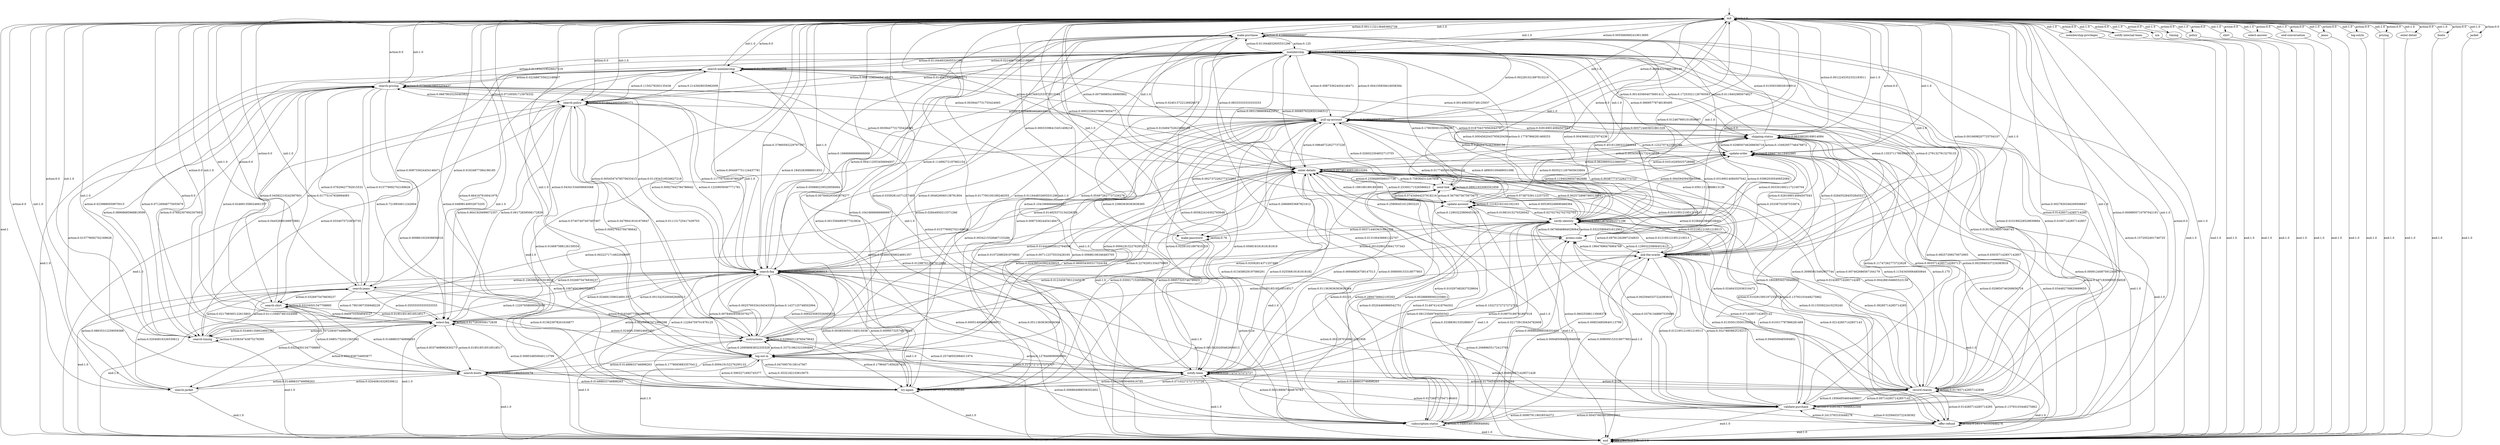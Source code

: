 digraph learned_mdp {
s0 [label="init"];
s1 [label="make-purchase"];
s2 [label="search-pricing"];
s3 [label="membership"];
s4 [label="search-boots"];
s5 [label="membership-privileges"];
s6 [label="try-again"];
s7 [label="record-reason"];
s8 [label="notify-team"];
s9 [label="log-out-in"];
s10 [label="offer-refund"];
s11 [label="update-account"];
s12 [label="subscription-status"];
s13 [label="notify-internal-team"];
s14 [label="n/a"];
s15 [label="search-timing"];
s16 [label="validate-purchase"];
s17 [label="timing"];
s18 [label="policy"];
s19 [label="search-jacket"];
s20 [label="select-faq"];
s21 [label="search-faq"];
s22 [label="shirt"];
s23 [label="verify-identity"];
s24 [label="instructions"];
s25 [label="select-answer"];
s26 [label="enter-details"];
s27 [label="ask-the-oracle"];
s28 [label="end-conversation"];
s29 [label="jeans"];
s30 [label="log-out/in"];
s31 [label="make-password"];
s32 [label="update-order"];
s33 [label="search-shirt"];
s34 [label="promo-code"];
s35 [label="pricing"];
s36 [label="send-link"];
s37 [label="enter-detail"];
s38 [label="shipping-status"];
s39 [label="search-jeans"];
s40 [label="pull-up-account"];
s41 [label="boots"];
s42 [label="search-policy"];
s43 [label="jacket"];
s44 [label="search-membership"];
s45 [label="end"];
s0 -> s0  [label="init:1.0"];
s0 -> s1  [label="action:0.0011132138483802739"];
s0 -> s2  [label="action:0.0"];
s0 -> s3  [label="action:0.0055660692419013695"];
s0 -> s4  [label="action:0.0"];
s0 -> s5  [label="action:0.0"];
s0 -> s6  [label="action:0.04898140932873205"];
s0 -> s7  [label="action:0.0027830346209506847"];
s0 -> s8  [label="action:0.017700100189246355"];
s0 -> s9  [label="action:0.04341534008683068"];
s0 -> s10  [label="action:0.0"];
s0 -> s11  [label="action:0.00022264276967605477"];
s0 -> s12  [label="action:0.0015584993877323834"];
s0 -> s13  [label="action:0.0"];
s0 -> s14  [label="action:0.0"];
s0 -> s15  [label="action:0.0"];
s0 -> s16  [label="action:0.0008905710787042191"];
s0 -> s17  [label="action:0.0"];
s0 -> s18  [label="action:0.0"];
s0 -> s19  [label="action:0.0"];
s0 -> s20  [label="action:0.0"];
s0 -> s21  [label="action:0.37960592229767337"];
s0 -> s22  [label="action:0.0"];
s0 -> s23  [label="action:0.012467995101859067"];
s0 -> s24  [label="action:0.0054547478570633415"];
s0 -> s25  [label="action:0.0"];
s0 -> s26  [label="action:0.007569854168985862"];
s0 -> s27  [label="action:0.0016698207725704107"];
s0 -> s28  [label="action:0.0"];
s0 -> s29  [label="action:0.0"];
s0 -> s30  [label="action:0.0"];
s0 -> s31  [label="action:0.00033396415451408216"];
s0 -> s32  [label="action:0.0"];
s0 -> s33  [label="action:0.0"];
s0 -> s34  [label="action:0.0"];
s0 -> s35  [label="action:0.0"];
s0 -> s36  [label="action:0.0"];
s0 -> s37  [label="action:0.0"];
s0 -> s38  [label="action:0.0012245352332183011"];
s0 -> s39  [label="action:0.0"];
s0 -> s40  [label="action:0.46944227986196146"];
s0 -> s41  [label="action:0.0"];
s0 -> s42  [label="action:0.0"];
s0 -> s43  [label="action:0.0"];
s0 -> s44  [label="action:0.0"];
s0 -> s45  [label="end:1"];
s1 -> s0  [label="init:1.0"];
s1 -> s1  [label="action:0.4166666666666667"];
s1 -> s3  [label="action:0.125"];
s1 -> s6  [label="action:0.10416666666666667"];
s1 -> s8  [label="action:0.10416666666666667"];
s1 -> s21  [label="action:0.16666666666666666"];
s1 -> s26  [label="action:0.08333333333333333"];
s1 -> s45 [label="end:1.0"];
s2 -> s0  [label="init:1.0"];
s2 -> s2  [label="action:0.023668639053254437"];
s2 -> s3  [label="action:0.011834319526627219"];
s2 -> s6  [label="action:0.009861932938856016"];
s2 -> s8  [label="action:0.015779092702169626"];
s2 -> s15  [label="action:0.07692307692307693"];
s2 -> s19  [label="action:0.015779092702169626"];
s2 -> s20  [label="action:0.7218934911242604"];
s2 -> s21  [label="action:0.011834319526627219"];
s2 -> s26  [label="action:0.0039447731755424065"];
s2 -> s33  [label="action:0.01775147928994083"];
s2 -> s39  [label="action:0.015779092702169626"];
s2 -> s40  [label="action:0.0039447731755424065"];
s2 -> s42  [label="action:0.07100591715976332"];
s2 -> s45 [label="end:1.0"];
s3 -> s0  [label="init:1.0"];
s3 -> s1  [label="action:0.011644832605531296"];
s3 -> s3  [label="action:0.026200873362445413"];
s3 -> s6  [label="action:0.008733624454148471"];
s3 -> s7  [label="action:0.010189228529839884"];
s3 -> s8  [label="action:0.005822416302765648"];
s3 -> s10  [label="action:0.1572052401746725"];
s3 -> s11  [label="action:0.17903930131004367"];
s3 -> s12  [label="action:0.013100436681222707"];
s3 -> s21  [label="action:0.11499272197962154"];
s3 -> s23  [label="action:0.004366812227074236"];
s3 -> s24  [label="action:0.011644832605531296"];
s3 -> s26  [label="action:0.09315866084425037"];
s3 -> s27  [label="action:0.13537117903930132"];
s3 -> s32  [label="action:0.06695778748180495"];
s3 -> s34  [label="action:0.1222707423580786"];
s3 -> s38  [label="action:0.001455604075691412"];
s3 -> s39  [label="action:0.008733624454148471"];
s3 -> s40  [label="action:0.008733624454148471"];
s3 -> s42  [label="action:0.008733624454148471"];
s3 -> s44  [label="action:0.011644832605531296"];
s3 -> s45 [label="end:1.0"];
s4 -> s0  [label="init:1.0"];
s4 -> s4  [label="action:0.019851116625310174"];
s4 -> s6  [label="action:0.01488833746898263"];
s4 -> s7  [label="action:0.01488833746898263"];
s4 -> s9  [label="action:0.01488833746898263"];
s4 -> s10  [label="action:0.017369727047146403"];
s4 -> s19  [label="action:0.01488833746898263"];
s4 -> s20  [label="action:0.8337468982630273"];
s4 -> s21  [label="action:0.05459057071960298"];
s4 -> s33  [label="action:0.01488833746898263"];
s4 -> s45 [label="end:1.0"];
s5 -> s0  [label="init:1.0"];
s5 -> s45 [label="end:1.0"];
s6 -> s0  [label="init:1.0"];
s6 -> s1  [label="action:0.02844950213371266"];
s6 -> s6  [label="action:0.007112375533428165"];
s6 -> s8  [label="action:0.06258890469416785"];
s6 -> s9  [label="action:0.5903271692745377"];
s6 -> s20  [label="action:0.008534850640113799"];
s6 -> s21  [label="action:0.00995732574679943"];
s6 -> s24  [label="action:0.17780938833570412"];
s6 -> s26  [label="action:0.09957325746799431"];
s6 -> s27  [label="action:0.008534850640113799"];
s6 -> s40  [label="action:0.007112375533428165"];
s6 -> s45 [label="end:1.0"];
s7 -> s0  [label="init:1.0"];
s7 -> s1  [label="action:0.014285714285714285"];
s7 -> s3  [label="action:0.01607142857142857"];
s7 -> s7  [label="action:0.017857142857142856"];
s7 -> s8  [label="action:0.2125"];
s7 -> s9  [label="action:0.008928571428571428"];
s7 -> s10  [label="action:0.014285714285714285"];
s7 -> s16  [label="action:0.007142857142857143"];
s7 -> s23  [label="action:0.39285714285714285"];
s7 -> s26  [label="action:0.014285714285714285"];
s7 -> s27  [label="action:0.02142857142857143"];
s7 -> s32  [label="action:0.175"];
s7 -> s34  [label="action:0.07142857142857142"];
s7 -> s38  [label="action:0.0035714285714285713"];
s7 -> s40  [label="action:0.030357142857142857"];
s7 -> s45 [label="end:1.0"];
s8 -> s0  [label="init:1.0"];
s8 -> s1  [label="action:0.23863636363636365"];
s8 -> s6  [label="action:0.07102272727272728"];
s8 -> s7  [label="action:0.017045454545454544"];
s8 -> s8  [label="action:0.03977272727272727"];
s8 -> s9  [label="action:0.22727272727272727"];
s8 -> s11  [label="action:0.011363636363636364"];
s8 -> s21  [label="action:0.05113636363636364"];
s8 -> s23  [label="action:0.03125"];
s8 -> s24  [label="action:0.1278409090909091"];
s8 -> s26  [label="action:0.02556818181818182"];
s8 -> s34  [label="action:0.10227272727272728"];
s8 -> s40  [label="action:0.056818181818181816"];
s8 -> s45 [label="end:1.0"];
s9 -> s0  [label="init:1.0"];
s9 -> s1  [label="action:0.007849293563579277"];
s9 -> s4  [label="action:0.009419152276295133"];
s9 -> s6  [label="action:0.3532182103610675"];
s9 -> s8  [label="action:0.04709576138147567"];
s9 -> s21  [label="action:0.007849293563579277"];
s9 -> s24  [label="action:0.33751962323390894"];
s9 -> s26  [label="action:0.22762951334379905"];
s9 -> s38  [label="action:0.009419152276295133"];
s9 -> s45 [label="end:1.0"];
s10 -> s0  [label="init:1.0"];
s10 -> s7  [label="action:0.13793103448275862"];
s10 -> s10  [label="action:0.2413793103448276"];
s10 -> s16  [label="action:0.2413793103448276"];
s10 -> s21  [label="action:0.20689655172413793"];
s10 -> s26  [label="action:0.13793103448275862"];
s10 -> s32  [label="action:0.034482758620689655"];
s10 -> s45 [label="end:1.0"];
s11 -> s0  [label="init:1.0"];
s11 -> s11  [label="action:0.12162162162162163"];
s11 -> s23  [label="action:0.02702702702702703"];
s11 -> s26  [label="action:0.1891891891891892"];
s11 -> s32  [label="action:0.0945945945945946"];
s11 -> s36  [label="action:0.5675675675675675"];
s11 -> s45 [label="end:1.0"];
s12 -> s0  [label="init:1.0"];
s12 -> s9  [label="action:0.006864988558352402"];
s12 -> s11  [label="action:0.08123569794050343"];
s12 -> s12  [label="action:0.04805491990846682"];
s12 -> s16  [label="action:0.004576659038901602"];
s12 -> s23  [label="action:0.021739130434782608"];
s12 -> s26  [label="action:0.2894736842105263"];
s12 -> s27  [label="action:0.008009153318077803"];
s12 -> s32  [label="action:0.010297482837528604"];
s12 -> s34  [label="action:0.006864988558352402"];
s12 -> s36  [label="action:0.5148741418764302"];
s12 -> s40  [label="action:0.008009153318077803"];
s12 -> s45 [label="end:1.0"];
s13 -> s0  [label="init:1.0"];
s13 -> s45 [label="end:1.0"];
s14 -> s0  [label="init:1.0"];
s14 -> s45 [label="end:1.0"];
s15 -> s0  [label="init:1.0"];
s15 -> s2  [label="action:0.08908685968819599"];
s15 -> s15  [label="action:0.035634743875278395"];
s15 -> s20  [label="action:0.7572383073496659"];
s15 -> s26  [label="action:0.0022271714922048997"];
s15 -> s39  [label="action:0.011135857461024499"];
s15 -> s42  [label="action:0.0334075723830735"];
s15 -> s44  [label="action:0.07126948775055679"];
s15 -> s45 [label="end:1.0"];
s16 -> s0  [label="init:1.0"];
s16 -> s3  [label="action:0.018158236057068743"];
s16 -> s7  [label="action:0.19584954604409857"];
s16 -> s8  [label="action:0.005188067444876783"];
s16 -> s10  [label="action:0.02594033722438392"];
s16 -> s12  [label="action:0.009079118028534372"];
s16 -> s16  [label="action:0.028534370946822308"];
s16 -> s21  [label="action:0.0012970168612191958"];
s16 -> s23  [label="action:0.03761348897535668"];
s16 -> s26  [label="action:0.02464332036316472"];
s16 -> s27  [label="action:0.3527885862516213"];
s16 -> s32  [label="action:0.18028534370946822"];
s16 -> s36  [label="action:0.0025940337224383916"];
s16 -> s38  [label="action:0.11543450064850844"];
s16 -> s40  [label="action:0.0025940337224383916"];
s16 -> s45 [label="end:1.0"];
s17 -> s0  [label="init:1.0"];
s17 -> s45 [label="end:1.0"];
s18 -> s0  [label="init:1.0"];
s18 -> s45 [label="end:1.0"];
s19 -> s0  [label="init:1.0"];
s19 -> s4  [label="action:0.02040816326530612"];
s19 -> s20  [label="action:0.9591836734693877"];
s19 -> s39  [label="action:0.02040816326530612"];
s19 -> s45 [label="end:1.0"];
s20 -> s0  [label="init:1.0"];
s20 -> s2  [label="action:0.024691358024691357"];
s20 -> s4  [label="action:0.018518518518518517"];
s20 -> s15  [label="action:0.024691358024691357"];
s20 -> s20  [label="action:0.6172839506172839"];
s20 -> s21  [label="action:0.024691358024691357"];
s20 -> s24  [label="action:0.024691358024691357"];
s20 -> s27  [label="action:0.018518518518518517"];
s20 -> s33  [label="action:0.018518518518518517"];
s20 -> s34  [label="action:0.012345679012345678"];
s20 -> s36  [label="action:0.024691358024691357"];
s20 -> s39  [label="action:0.05555555555555555"];
s20 -> s40  [label="action:0.07407407407407407"];
s20 -> s42  [label="action:0.06172839506172839"];
s20 -> s45 [label="end:1.0"];
s21 -> s0  [label="init:1.0"];
s21 -> s2  [label="action:0.11770753019789257"];
s21 -> s3  [label="action:0.004112053456694937"];
s21 -> s4  [label="action:0.12284759701876125"];
s21 -> s6  [label="action:0.0038550501156515036"];
s21 -> s8  [label="action:0.0005140066820868671"];
s21 -> s9  [label="action:0.006425083526085839"];
s21 -> s12  [label="action:0.0015420200462606013"];
s21 -> s15  [label="action:0.12207658699563094"];
s21 -> s19  [label="action:0.08635312259059368"];
s21 -> s20  [label="action:0.0015420200462606013"];
s21 -> s21  [label="action:0.0015420200462606013"];
s21 -> s23  [label="action:0.0010280133641737343"];
s21 -> s24  [label="action:0.0025700334104343356"];
s21 -> s33  [label="action:0.10974042662554613"];
s21 -> s39  [label="action:0.1063993831919815"];
s21 -> s40  [label="action:0.004626060138781804"];
s21 -> s42  [label="action:0.12259059367771781"];
s21 -> s44  [label="action:0.1845283988691853"];
s21 -> s45 [label="end:1.0"];
s22 -> s0  [label="init:1.0"];
s22 -> s45 [label="end:1.0"];
s23 -> s0  [label="init:1.0"];
s23 -> s1  [label="action:0.003714403631861329"];
s23 -> s3  [label="action:0.17787866281469253"];
s23 -> s7  [label="action:0.011555922410235245"];
s23 -> s8  [label="action:0.002888980602558811"];
s23 -> s10  [label="action:0.010317787866281469"];
s23 -> s11  [label="action:0.01981015270326042"];
s23 -> s12  [label="action:0.33388361535286837"];
s23 -> s16  [label="action:0.06025588113908378"];
s23 -> s21  [label="action:0.014444903012794058"];
s23 -> s23  [label="action:0.056128765992571196"];
s23 -> s26  [label="action:0.07387536112257533"];
s23 -> s27  [label="action:0.09781262897234833"];
s23 -> s31  [label="action:0.003714403631861329"];
s23 -> s32  [label="action:0.0033016921172100704"];
s23 -> s34  [label="action:0.06768468840280643"];
s23 -> s36  [label="action:0.005365249690466364"];
s23 -> s38  [label="action:0.03962030540652084"];
s23 -> s40  [label="action:0.017746595130004126"];
s23 -> s45 [label="end:1.0"];
s24 -> s0  [label="init:1.0"];
s24 -> s1  [label="action:0.059880239520958084"];
s24 -> s3  [label="action:0.03592814371257485"];
s24 -> s6  [label="action:0.17964071856287425"];
s24 -> s8  [label="action:0.25748502994011974"];
s24 -> s9  [label="action:0.20958083832335328"];
s24 -> s21  [label="action:0.1437125748502994"];
s24 -> s24  [label="action:0.029940119760479042"];
s24 -> s36  [label="action:0.03592814371257485"];
s24 -> s42  [label="action:0.04790419161676647"];
s24 -> s45 [label="end:1.0"];
s25 -> s0  [label="init:1.0"];
s25 -> s45 [label="end:1.0"];
s26 -> s0  [label="init:1.0"];
s26 -> s1  [label="action:0.024013722126929673"];
s26 -> s3  [label="action:0.0008576329331046312"];
s26 -> s6  [label="action:0.030017152658662092"];
s26 -> s7  [label="action:0.004288164665523156"];
s26 -> s8  [label="action:0.06946826758147513"];
s26 -> s9  [label="action:0.060034305317324184"];
s26 -> s10  [label="action:0.010291595197255575"];
s26 -> s11  [label="action:0.25300171526586623"];
s26 -> s23  [label="action:0.002572898799313894"];
s26 -> s24  [label="action:0.00686106346483705"];
s26 -> s26  [label="action:0.057461406518010294"];
s26 -> s31  [label="action:0.20668953687821612"];
s26 -> s32  [label="action:0.03516295025728988"];
s26 -> s36  [label="action:0.2358490566037736"];
s26 -> s38  [label="action:0.003430531732418525"];
s26 -> s45 [label="end:1.0"];
s27 -> s0  [label="init:1.0"];
s27 -> s3  [label="action:0.2791327913279133"];
s27 -> s7  [label="action:0.013550135501355014"];
s27 -> s8  [label="action:0.018970189701897018"];
s27 -> s10  [label="action:0.0948509485094851"];
s27 -> s11  [label="action:0.012195121951219513"];
s27 -> s12  [label="action:0.009485094850948509"];
s27 -> s16  [label="action:0.012195121951219513"];
s27 -> s21  [label="action:0.024390243902439025"];
s27 -> s23  [label="action:0.012195121951219513"];
s27 -> s26  [label="action:0.012195121951219513"];
s27 -> s27  [label="action:0.02168021680216802"];
s27 -> s32  [label="action:0.25338753387533874"];
s27 -> s34  [label="action:0.19647696476964768"];
s27 -> s36  [label="action:0.01084010840108401"];
s27 -> s38  [label="action:0.028455284552845527"];
s27 -> s45 [label="end:1.0"];
s28 -> s0  [label="init:1.0"];
s28 -> s45 [label="end:1.0"];
s29 -> s0  [label="init:1.0"];
s29 -> s45 [label="end:1.0"];
s30 -> s0  [label="init:1.0"];
s30 -> s45 [label="end:1.0"];
s31 -> s0  [label="init:1.0"];
s31 -> s12  [label="action:0.24"];
s31 -> s31  [label="action:0.76"];
s31 -> s45 [label="end:1.0"];
s32 -> s0  [label="init:1.0"];
s32 -> s1  [label="action:0.6119402985074627"];
s32 -> s7  [label="action:0.007462686567164179"];
s32 -> s10  [label="action:0.029850746268656716"];
s32 -> s11  [label="action:0.11940298507462686"];
s32 -> s21  [label="action:0.014925373134328358"];
s32 -> s26  [label="action:0.08208955223880597"];
s32 -> s32  [label="action:0.1044776119402985"];
s32 -> s38  [label="action:0.029850746268656716"];
s32 -> s45 [label="end:1.0"];
s33 -> s0  [label="init:1.0"];
s33 -> s2  [label="action:0.04582210242587601"];
s33 -> s4  [label="action:0.04851752021563342"];
s33 -> s19  [label="action:0.03234501347708895"];
s33 -> s20  [label="action:0.8409703504043127"];
s33 -> s33  [label="action:0.03234501347708895"];
s33 -> s45 [label="end:1.0"];
s34 -> s0  [label="init:1.0"];
s34 -> s3  [label="action:0.45161290322580644"];
s34 -> s23  [label="action:0.03225806451612903"];
s34 -> s26  [label="action:0.25806451612903225"];
s34 -> s27  [label="action:0.12903225806451613"];
s34 -> s36  [label="action:0.12903225806451613"];
s34 -> s45 [label="end:1.0"];
s35 -> s0  [label="init:1.0"];
s35 -> s45 [label="end:1.0"];
s36 -> s0  [label="init:1.0"];
s36 -> s11  [label="action:0.07434944237918216"];
s36 -> s12  [label="action:0.05204460966542751"];
s36 -> s26  [label="action:0.758364312267658"];
s36 -> s36  [label="action:0.08921933085501858"];
s36 -> s40  [label="action:0.026022304832713755"];
s36 -> s45 [label="end:1.0"];
s37 -> s0  [label="init:1.0"];
s37 -> s45 [label="end:1.0"];
s38 -> s0  [label="init:1.0"];
s38 -> s1  [label="action:0.01056338028169014"];
s38 -> s3  [label="action:0.17253521126760563"];
s38 -> s10  [label="action:0.19718309859154928"];
s38 -> s11  [label="action:0.0035211267605633804"];
s38 -> s16  [label="action:0.30985915492957744"];
s38 -> s23  [label="action:0.03169014084507042"];
s38 -> s27  [label="action:0.028169014084507043"];
s38 -> s32  [label="action:0.15492957746478872"];
s38 -> s38  [label="action:0.06338028169014084"];
s38 -> s40  [label="action:0.028169014084507043"];
s38 -> s45 [label="end:1.0"];
s39 -> s0  [label="init:1.0"];
s39 -> s2  [label="action:0.07629427792915532"];
s39 -> s3  [label="action:0.01634877384196185"];
s39 -> s9  [label="action:0.013623978201634877"];
s39 -> s15  [label="action:0.021798365122615803"];
s39 -> s20  [label="action:0.7901907356948229"];
s39 -> s21  [label="action:0.0326975476839237"];
s39 -> s24  [label="action:0.01634877384196185"];
s39 -> s33  [label="action:0.0326975476839237"];
s39 -> s45 [label="end:1.0"];
s40 -> s0  [label="init:1.0"];
s40 -> s1  [label="action:0.002281021897810219"];
s40 -> s3  [label="action:0.004105839416058394"];
s40 -> s6  [label="action:0.01072080291970803"];
s40 -> s7  [label="action:0.08257299270072993"];
s40 -> s8  [label="action:0.02281021897810219"];
s40 -> s9  [label="action:0.0034215328467153286"];
s40 -> s10  [label="action:0.0009124087591240876"];
s40 -> s12  [label="action:0.013458029197080291"];
s40 -> s16  [label="action:0.11747262773722628"];
s40 -> s21  [label="action:0.054972627737226276"];
s40 -> s23  [label="action:0.48905109489051096"];
s40 -> s26  [label="action:0.09648722627737226"];
s40 -> s27  [label="action:0.05611313868613139"];
s40 -> s31  [label="action:0.002737226277372263"];
s40 -> s32  [label="action:0.0004562043795620438"];
s40 -> s34  [label="action:0.0038777372262773723"];
s40 -> s38  [label="action:0.018704379562043797"];
s40 -> s40  [label="action:0.019844890510948905"];
s40 -> s45 [label="end:1.0"];
s41 -> s0  [label="init:1.0"];
s41 -> s45 [label="end:1.0"];
s42 -> s0  [label="init:1.0"];
s42 -> s2  [label="action:0.06679035250463822"];
s42 -> s3  [label="action:0.014842300556586271"];
s42 -> s6  [label="action:0.016697588126159554"];
s42 -> s9  [label="action:0.00927643784786642"];
s42 -> s12  [label="action:0.012987012987012988"];
s42 -> s15  [label="action:0.04452690166975881"];
s42 -> s20  [label="action:0.6641929499072357"];
s42 -> s21  [label="action:0.00927643784786642"];
s42 -> s24  [label="action:0.011131725417439703"];
s42 -> s40  [label="action:0.02040816326530612"];
s42 -> s42  [label="action:0.014842300556586271"];
s42 -> s44  [label="action:0.1150278293135436"];
s42 -> s45 [label="end:1.0"];
s43 -> s0  [label="init:1.0"];
s43 -> s45 [label="end:1.0"];
s44 -> s0  [label="init:1.0"];
s44 -> s2  [label="action:0.022488755622188907"];
s44 -> s3  [label="action:0.022488755622188907"];
s44 -> s15  [label="action:0.0239880059970015"];
s44 -> s20  [label="action:0.664167916041979"];
s44 -> s21  [label="action:0.004497751124437781"];
s44 -> s23  [label="action:0.010494752623688156"];
s44 -> s36  [label="action:0.010494752623688156"];
s44 -> s38  [label="action:0.0014992503748125937"];
s44 -> s40  [label="action:0.013493253373313344"];
s44 -> s42  [label="action:0.2143928035982009"];
s44 -> s44  [label="action:0.01199400299850075"];
s44 -> s45 [label="end:1.0"];
s45 -> s45 [label="init:1.0"];
s45 -> s45  [label="action:1.0"];
s45 -> s45  [label="end:1.0"];
__start0 [label="", shape=none];
__start0 -> s0  [label=""];
}